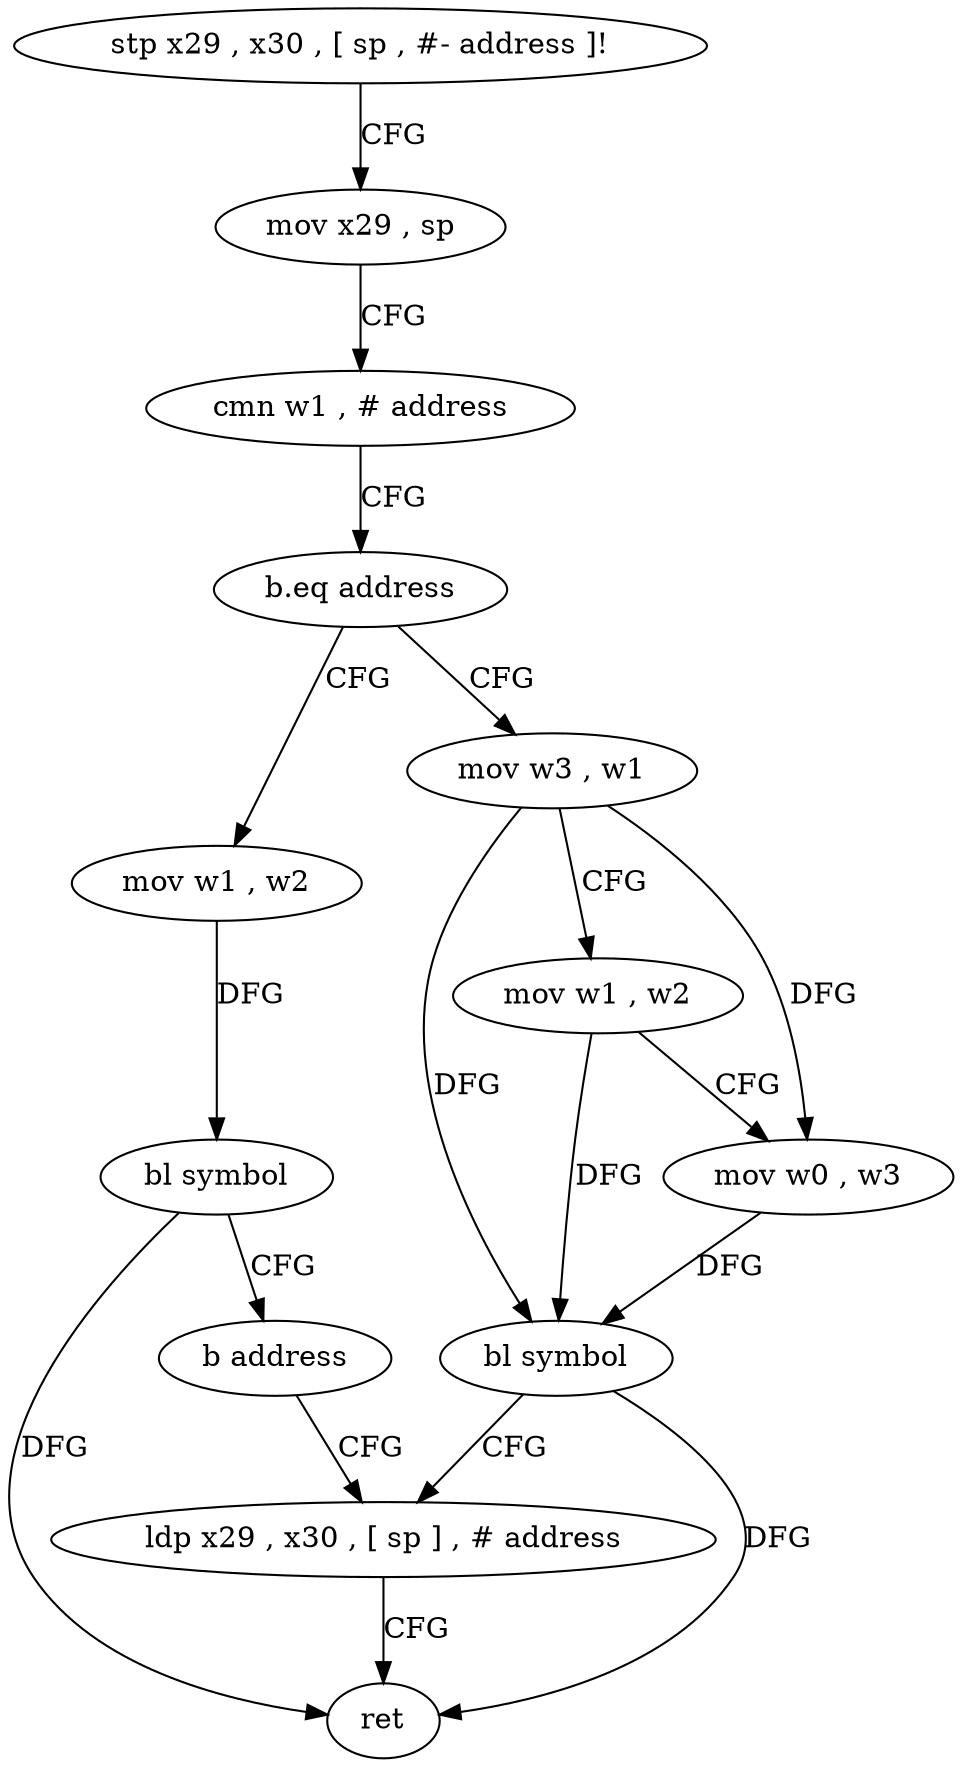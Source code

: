 digraph "func" {
"152288" [label = "stp x29 , x30 , [ sp , #- address ]!" ]
"152292" [label = "mov x29 , sp" ]
"152296" [label = "cmn w1 , # address" ]
"152300" [label = "b.eq address" ]
"152328" [label = "mov w1 , w2" ]
"152304" [label = "mov w3 , w1" ]
"152332" [label = "bl symbol" ]
"152336" [label = "b address" ]
"152320" [label = "ldp x29 , x30 , [ sp ] , # address" ]
"152308" [label = "mov w1 , w2" ]
"152312" [label = "mov w0 , w3" ]
"152316" [label = "bl symbol" ]
"152324" [label = "ret" ]
"152288" -> "152292" [ label = "CFG" ]
"152292" -> "152296" [ label = "CFG" ]
"152296" -> "152300" [ label = "CFG" ]
"152300" -> "152328" [ label = "CFG" ]
"152300" -> "152304" [ label = "CFG" ]
"152328" -> "152332" [ label = "DFG" ]
"152304" -> "152308" [ label = "CFG" ]
"152304" -> "152312" [ label = "DFG" ]
"152304" -> "152316" [ label = "DFG" ]
"152332" -> "152336" [ label = "CFG" ]
"152332" -> "152324" [ label = "DFG" ]
"152336" -> "152320" [ label = "CFG" ]
"152320" -> "152324" [ label = "CFG" ]
"152308" -> "152312" [ label = "CFG" ]
"152308" -> "152316" [ label = "DFG" ]
"152312" -> "152316" [ label = "DFG" ]
"152316" -> "152320" [ label = "CFG" ]
"152316" -> "152324" [ label = "DFG" ]
}
